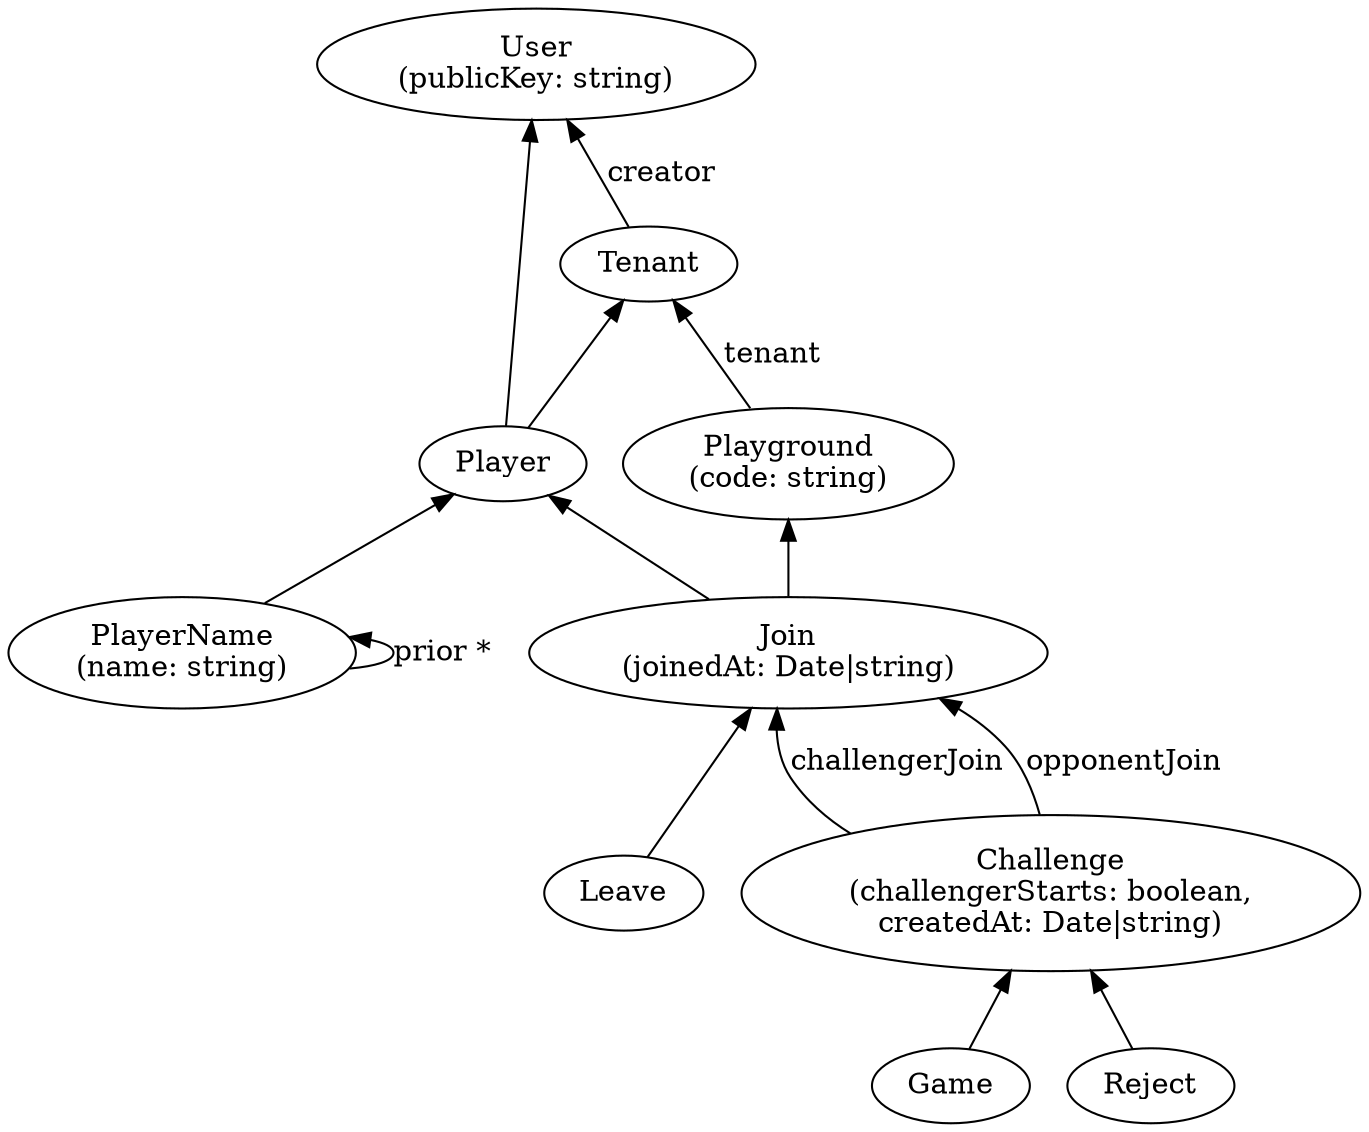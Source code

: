 digraph {
    rankdir=BT
    User [label="User\n(publicKey: string)"]

    Tenant -> User [label="creator"]
    Player -> User, Tenant

    PlayerName [label="PlayerName\n(name: string)"]
    PlayerName -> Player
    PlayerName -> PlayerName [label="prior *"]

    Playground -> Tenant [label="tenant"]
    Playground [label="Playground\n(code: string)"]

    Join [label="Join\n(joinedAt: Date|string)"]
    Join -> Player, Playground

    Leave -> Join

    Challenge -> Join [label="challengerJoin"]
    Challenge -> Join [label="opponentJoin"]
    Challenge [label="Challenge\n(challengerStarts: boolean,\ncreatedAt: Date|string)"]

    Game -> Challenge
    Reject -> Challenge
}